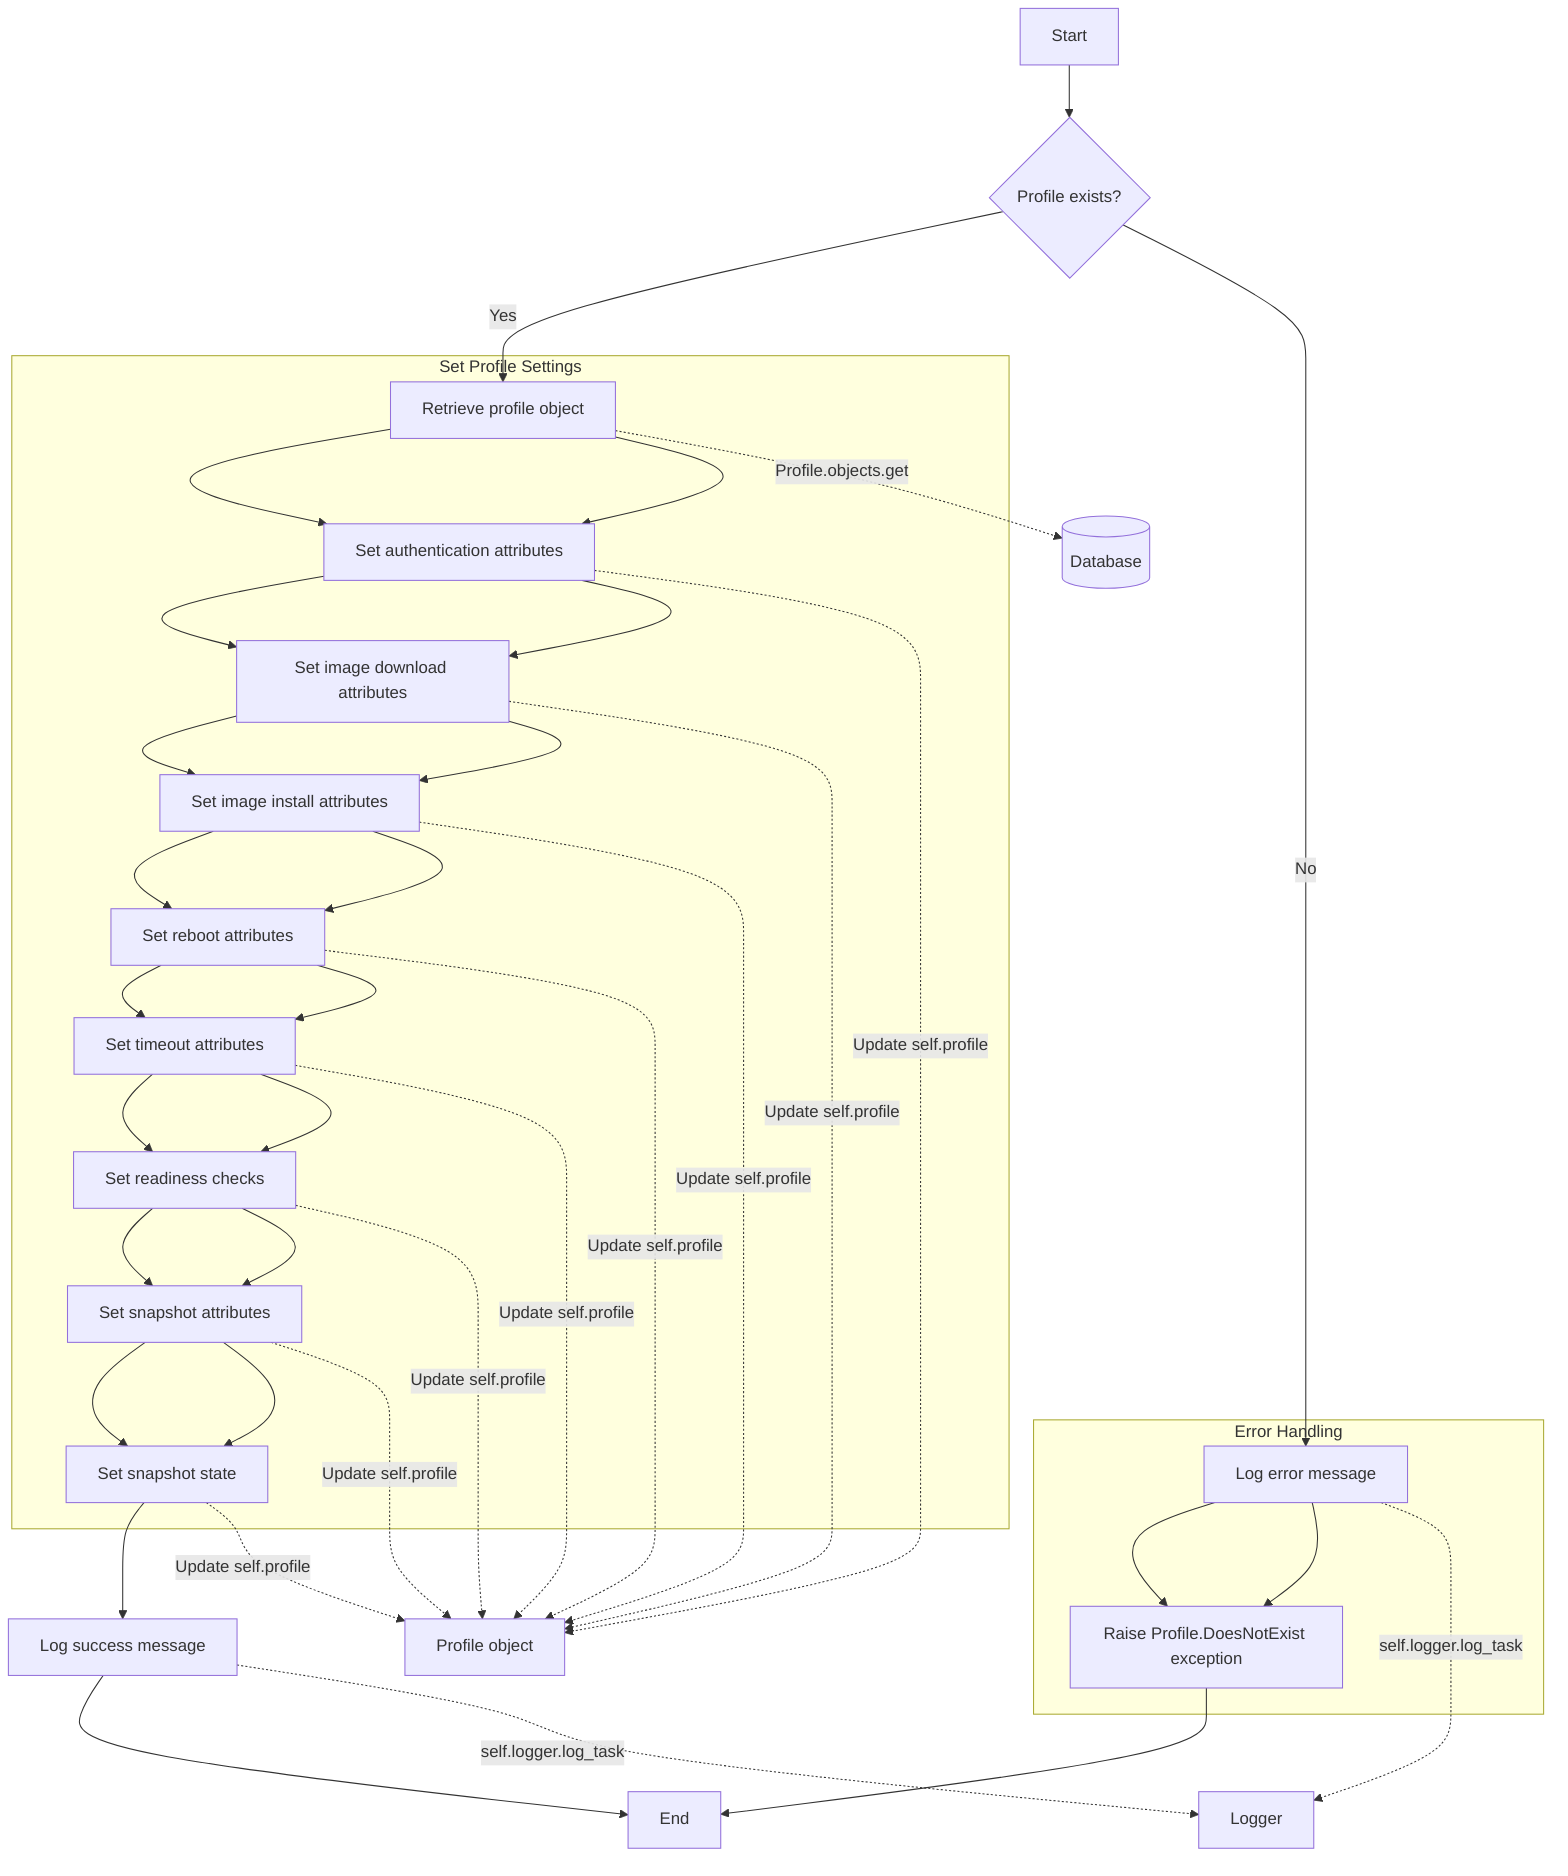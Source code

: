 flowchart TD
    A[Start] --> B{Profile exists?}
    B -->|Yes| C[Retrieve profile object]
    C --> D[Set authentication attributes]
    D --> E[Set image download attributes]
    E --> F[Set image install attributes]
    F --> G[Set reboot attributes]
    G --> H[Set timeout attributes]
    H --> I[Set readiness checks]
    I --> J[Set snapshot attributes]
    J --> K[Set snapshot state]
    K --> L[Log success message]
    L --> M[End]
    B -->|No| N[Log error message]
    N --> O[Raise Profile.DoesNotExist exception]
    O --> M

    subgraph Set Profile Settings
        C --> D --> E --> F --> G --> H --> I --> J --> K
    end

    subgraph Error Handling
        N --> O
    end

%% Additional details
    C -.-> |Profile.objects.get| P[(Database)]
    D -.-> |Update self.profile| Q[Profile object]
    E -.-> |Update self.profile| Q
    F -.-> |Update self.profile| Q
    G -.-> |Update self.profile| Q
    H -.-> |Update self.profile| Q
    I -.-> |Update self.profile| Q
    J -.-> |Update self.profile| Q
    K -.-> |Update self.profile| Q
    L -.-> |self.logger.log_task| R[Logger]
    N -.-> |self.logger.log_task| R
